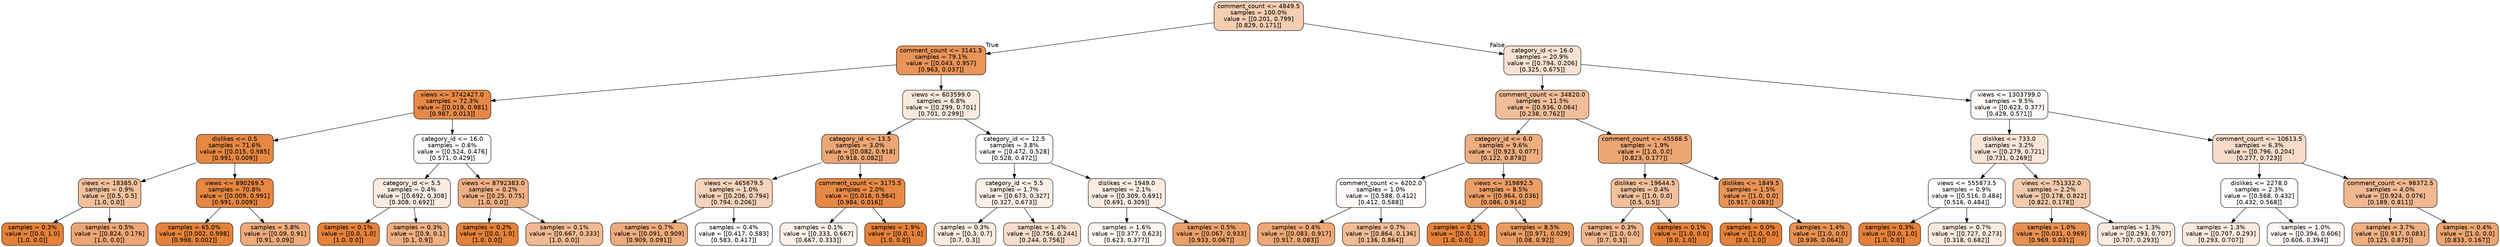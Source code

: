 digraph Tree {
node [shape=box, style="filled, rounded", color="black", fontname=helvetica] ;
edge [fontname=helvetica] ;
0 [label="comment_count <= 4849.5\nsamples = 100.0%\nvalue = [[0.201, 0.799]\n[0.829, 0.171]]", fillcolor="#f5cdb1"] ;
1 [label="comment_count <= 3141.5\nsamples = 79.1%\nvalue = [[0.043, 0.957]\n[0.963, 0.037]]", fillcolor="#e99458"] ;
0 -> 1 [labeldistance=2.5, labelangle=45, headlabel="True"] ;
2 [label="views <= 3742427.0\nsamples = 72.3%\nvalue = [[0.019, 0.981]\n[0.987, 0.013]]", fillcolor="#e78946"] ;
1 -> 2 ;
3 [label="dislikes <= 0.5\nsamples = 71.6%\nvalue = [[0.015, 0.985]\n[0.991, 0.009]]", fillcolor="#e68742"] ;
2 -> 3 ;
4 [label="views <= 18385.0\nsamples = 0.9%\nvalue = [[0.5, 0.5]\n[1.0, 0.0]]", fillcolor="#f2c09c"] ;
3 -> 4 ;
5 [label="samples = 0.3%\nvalue = [[0.0, 1.0]\n[1.0, 0.0]]", fillcolor="#e58139"] ;
4 -> 5 ;
6 [label="samples = 0.5%\nvalue = [[0.824, 0.176]\n[1.0, 0.0]]", fillcolor="#eda673"] ;
4 -> 6 ;
7 [label="views <= 890269.5\nsamples = 70.8%\nvalue = [[0.009, 0.991]\n[0.991, 0.009]]", fillcolor="#e68640"] ;
3 -> 7 ;
8 [label="samples = 65.0%\nvalue = [[0.002, 0.998]\n[0.998, 0.002]]", fillcolor="#e5823a"] ;
7 -> 8 ;
9 [label="samples = 5.8%\nvalue = [[0.09, 0.91]\n[0.91, 0.09]]", fillcolor="#eeaa7a"] ;
7 -> 9 ;
10 [label="category_id <= 16.0\nsamples = 0.6%\nvalue = [[0.524, 0.476]\n[0.571, 0.429]]", fillcolor="#fffefd"] ;
2 -> 10 ;
11 [label="category_id <= 5.5\nsamples = 0.4%\nvalue = [[0.692, 0.308]\n[0.308, 0.692]]", fillcolor="#fbece2"] ;
10 -> 11 ;
12 [label="samples = 0.1%\nvalue = [[0.0, 1.0]\n[1.0, 0.0]]", fillcolor="#e58139"] ;
11 -> 12 ;
13 [label="samples = 0.3%\nvalue = [[0.9, 0.1]\n[0.1, 0.9]]", fillcolor="#eeae80"] ;
11 -> 13 ;
14 [label="views <= 8792383.0\nsamples = 0.2%\nvalue = [[0.25, 0.75]\n[1.0, 0.0]]", fillcolor="#efb083"] ;
10 -> 14 ;
15 [label="samples = 0.2%\nvalue = [[0.0, 1.0]\n[1.0, 0.0]]", fillcolor="#e58139"] ;
14 -> 15 ;
16 [label="samples = 0.1%\nvalue = [[0.667, 0.333]\n[1.0, 0.0]]", fillcolor="#f1b991"] ;
14 -> 16 ;
17 [label="views <= 603599.0\nsamples = 6.8%\nvalue = [[0.299, 0.701]\n[0.701, 0.299]]", fillcolor="#fbebdf"] ;
1 -> 17 ;
18 [label="category_id <= 13.5\nsamples = 3.0%\nvalue = [[0.082, 0.918]\n[0.918, 0.082]]", fillcolor="#eda774"] ;
17 -> 18 ;
19 [label="views <= 465679.5\nsamples = 1.0%\nvalue = [[0.206, 0.794]\n[0.794, 0.206]]", fillcolor="#f6d3bb"] ;
18 -> 19 ;
20 [label="samples = 0.7%\nvalue = [[0.091, 0.909]\n[0.909, 0.091]]", fillcolor="#eeab7b"] ;
19 -> 20 ;
21 [label="samples = 0.4%\nvalue = [[0.417, 0.583]\n[0.583, 0.417]]", fillcolor="#fefcfa"] ;
19 -> 21 ;
22 [label="comment_count <= 3175.5\nsamples = 2.0%\nvalue = [[0.016, 0.984]\n[0.984, 0.016]]", fillcolor="#e78945"] ;
18 -> 22 ;
23 [label="samples = 0.1%\nvalue = [[0.333, 0.667]\n[0.667, 0.333]]", fillcolor="#fcf1e9"] ;
22 -> 23 ;
24 [label="samples = 1.9%\nvalue = [[0.0, 1.0]\n[1.0, 0.0]]", fillcolor="#e58139"] ;
22 -> 24 ;
25 [label="category_id <= 12.5\nsamples = 3.8%\nvalue = [[0.472, 0.528]\n[0.528, 0.472]]", fillcolor="#ffffff"] ;
17 -> 25 ;
26 [label="category_id <= 5.5\nsamples = 1.7%\nvalue = [[0.673, 0.327]\n[0.327, 0.673]]", fillcolor="#fcf0e8"] ;
25 -> 26 ;
27 [label="samples = 0.3%\nvalue = [[0.3, 0.7]\n[0.7, 0.3]]", fillcolor="#fbebdf"] ;
26 -> 27 ;
28 [label="samples = 1.4%\nvalue = [[0.756, 0.244]\n[0.244, 0.756]]", fillcolor="#f8decb"] ;
26 -> 28 ;
29 [label="dislikes <= 1949.0\nsamples = 2.1%\nvalue = [[0.309, 0.691]\n[0.691, 0.309]]", fillcolor="#fbede2"] ;
25 -> 29 ;
30 [label="samples = 1.6%\nvalue = [[0.377, 0.623]\n[0.623, 0.377]]", fillcolor="#fdf8f3"] ;
29 -> 30 ;
31 [label="samples = 0.5%\nvalue = [[0.067, 0.933]\n[0.933, 0.067]]", fillcolor="#eba06a"] ;
29 -> 31 ;
32 [label="category_id <= 16.0\nsamples = 20.9%\nvalue = [[0.794, 0.206]\n[0.325, 0.675]]", fillcolor="#f9e2d1"] ;
0 -> 32 [labeldistance=2.5, labelangle=-45, headlabel="False"] ;
33 [label="comment_count <= 34820.0\nsamples = 11.5%\nvalue = [[0.936, 0.064]\n[0.238, 0.762]]", fillcolor="#f2be99"] ;
32 -> 33 ;
34 [label="category_id <= 6.0\nsamples = 9.6%\nvalue = [[0.923, 0.077]\n[0.122, 0.878]]", fillcolor="#eeae80"] ;
33 -> 34 ;
35 [label="comment_count <= 6202.0\nsamples = 1.0%\nvalue = [[0.588, 0.412]\n[0.412, 0.588]]", fillcolor="#fefbf9"] ;
34 -> 35 ;
36 [label="samples = 0.4%\nvalue = [[0.083, 0.917]\n[0.917, 0.083]]", fillcolor="#eda876"] ;
35 -> 36 ;
37 [label="samples = 0.7%\nvalue = [[0.864, 0.136]\n[0.136, 0.864]]", fillcolor="#f1bc96"] ;
35 -> 37 ;
38 [label="views <= 319892.5\nsamples = 8.5%\nvalue = [[0.964, 0.036]\n[0.086, 0.914]]", fillcolor="#eb9e66"] ;
34 -> 38 ;
39 [label="samples = 0.1%\nvalue = [[0.0, 1.0]\n[1.0, 0.0]]", fillcolor="#e58139"] ;
38 -> 39 ;
40 [label="samples = 8.5%\nvalue = [[0.971, 0.029]\n[0.08, 0.92]]", fillcolor="#ea9b61"] ;
38 -> 40 ;
41 [label="comment_count <= 45588.5\nsamples = 1.9%\nvalue = [[1.0, 0.0]\n[0.823, 0.177]]", fillcolor="#eda673"] ;
33 -> 41 ;
42 [label="dislikes <= 19644.5\nsamples = 0.4%\nvalue = [[1.0, 0.0]\n[0.5, 0.5]]", fillcolor="#f2c09c"] ;
41 -> 42 ;
43 [label="samples = 0.3%\nvalue = [[1.0, 0.0]\n[0.7, 0.3]]", fillcolor="#f0b68c"] ;
42 -> 43 ;
44 [label="samples = 0.1%\nvalue = [[1.0, 0.0]\n[0.0, 1.0]]", fillcolor="#e58139"] ;
42 -> 44 ;
45 [label="dislikes <= 1849.5\nsamples = 1.5%\nvalue = [[1.0, 0.0]\n[0.917, 0.083]]", fillcolor="#e99457"] ;
41 -> 45 ;
46 [label="samples = 0.0%\nvalue = [[1.0, 0.0]\n[0.0, 1.0]]", fillcolor="#e58139"] ;
45 -> 46 ;
47 [label="samples = 1.4%\nvalue = [[1.0, 0.0]\n[0.936, 0.064]]", fillcolor="#e89051"] ;
45 -> 47 ;
48 [label="views <= 1303799.0\nsamples = 9.5%\nvalue = [[0.623, 0.377]\n[0.429, 0.571]]", fillcolor="#fefaf7"] ;
32 -> 48 ;
49 [label="dislikes <= 733.0\nsamples = 3.2%\nvalue = [[0.279, 0.721]\n[0.731, 0.269]]", fillcolor="#fae5d7"] ;
48 -> 49 ;
50 [label="views <= 555873.5\nsamples = 0.9%\nvalue = [[0.516, 0.484]\n[0.516, 0.484]]", fillcolor="#ffffff"] ;
49 -> 50 ;
51 [label="samples = 0.3%\nvalue = [[0.0, 1.0]\n[1.0, 0.0]]", fillcolor="#e58139"] ;
50 -> 51 ;
52 [label="samples = 0.7%\nvalue = [[0.727, 0.273]\n[0.318, 0.682]]", fillcolor="#fbeade"] ;
50 -> 52 ;
53 [label="views <= 751332.0\nsamples = 2.2%\nvalue = [[0.178, 0.822]\n[0.822, 0.178]]", fillcolor="#f4cbad"] ;
49 -> 53 ;
54 [label="samples = 1.0%\nvalue = [[0.031, 0.969]\n[0.969, 0.031]]", fillcolor="#e89051"] ;
53 -> 54 ;
55 [label="samples = 1.3%\nvalue = [[0.293, 0.707]\n[0.707, 0.293]]", fillcolor="#fbe9dd"] ;
53 -> 55 ;
56 [label="comment_count <= 10613.5\nsamples = 6.3%\nvalue = [[0.796, 0.204]\n[0.277, 0.723]]", fillcolor="#f8dcc9"] ;
48 -> 56 ;
57 [label="dislikes <= 2278.0\nsamples = 2.3%\nvalue = [[0.568, 0.432]\n[0.432, 0.568]]", fillcolor="#fffdfc"] ;
56 -> 57 ;
58 [label="samples = 1.3%\nvalue = [[0.707, 0.293]\n[0.293, 0.707]]", fillcolor="#fbe9dd"] ;
57 -> 58 ;
59 [label="samples = 1.0%\nvalue = [[0.394, 0.606]\n[0.606, 0.394]]", fillcolor="#fef9f6"] ;
57 -> 59 ;
60 [label="comment_count <= 98372.5\nsamples = 4.0%\nvalue = [[0.924, 0.076]\n[0.189, 0.811]]", fillcolor="#f1b992"] ;
56 -> 60 ;
61 [label="samples = 3.7%\nvalue = [[0.917, 0.083]\n[0.125, 0.875]]", fillcolor="#efb083"] ;
60 -> 61 ;
62 [label="samples = 0.4%\nvalue = [[1.0, 0.0]\n[0.833, 0.167]]", fillcolor="#eca470"] ;
60 -> 62 ;
}